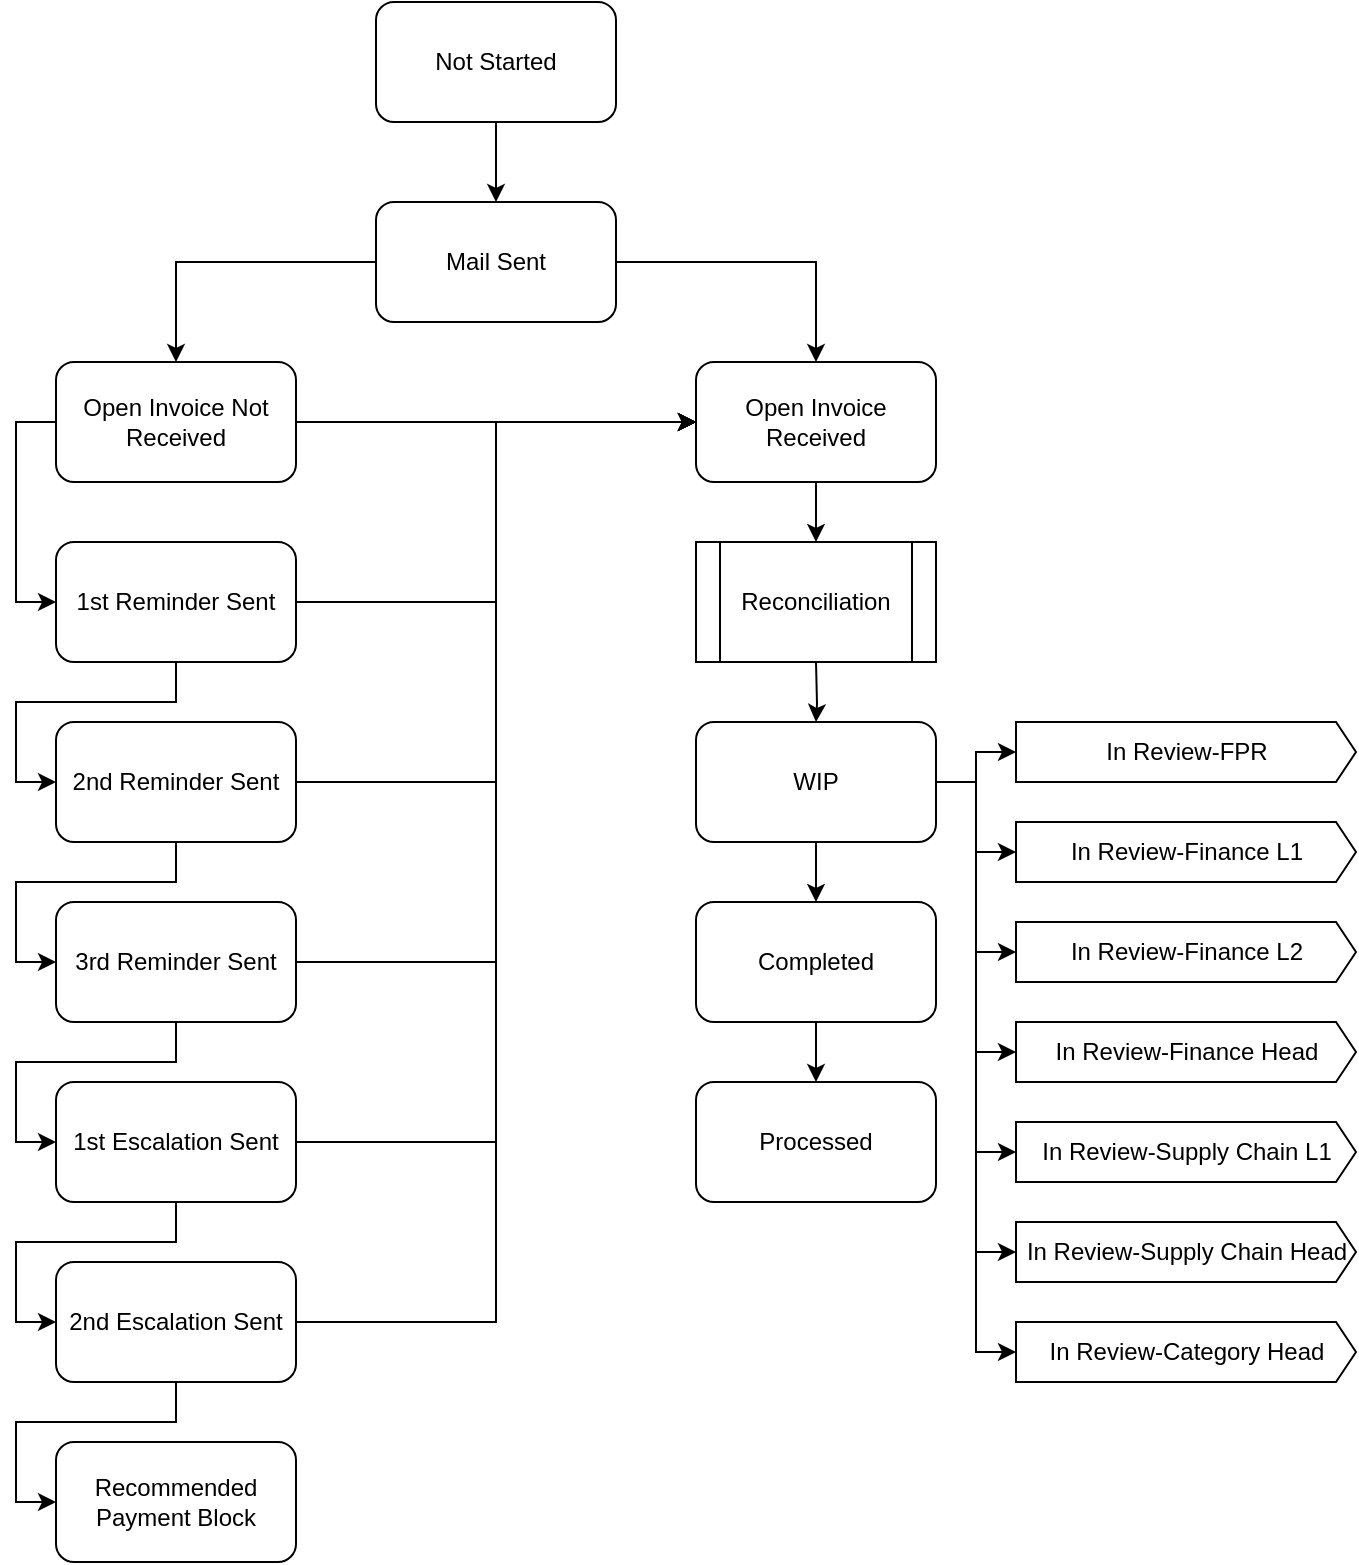 <mxfile version="14.6.9" type="github">
  <diagram id="nNFt0y7htix982Yc6Lpe" name="Page-1">
    <mxGraphModel dx="868" dy="482" grid="1" gridSize="10" guides="1" tooltips="1" connect="1" arrows="1" fold="1" page="1" pageScale="1" pageWidth="850" pageHeight="1100" math="0" shadow="0">
      <root>
        <mxCell id="0" />
        <mxCell id="1" parent="0" />
        <mxCell id="wsvINXIP7-sUZadh-uh_-39" style="edgeStyle=orthogonalEdgeStyle;rounded=0;orthogonalLoop=1;jettySize=auto;html=1;" edge="1" parent="1" source="wsvINXIP7-sUZadh-uh_-1" target="wsvINXIP7-sUZadh-uh_-2">
          <mxGeometry relative="1" as="geometry" />
        </mxCell>
        <mxCell id="wsvINXIP7-sUZadh-uh_-1" value="Not Started" style="rounded=1;whiteSpace=wrap;html=1;" vertex="1" parent="1">
          <mxGeometry x="360" y="20" width="120" height="60" as="geometry" />
        </mxCell>
        <mxCell id="wsvINXIP7-sUZadh-uh_-22" style="edgeStyle=orthogonalEdgeStyle;rounded=0;orthogonalLoop=1;jettySize=auto;html=1;entryX=0.5;entryY=0;entryDx=0;entryDy=0;" edge="1" parent="1" source="wsvINXIP7-sUZadh-uh_-2" target="wsvINXIP7-sUZadh-uh_-4">
          <mxGeometry relative="1" as="geometry" />
        </mxCell>
        <mxCell id="wsvINXIP7-sUZadh-uh_-23" style="edgeStyle=orthogonalEdgeStyle;rounded=0;orthogonalLoop=1;jettySize=auto;html=1;entryX=0.5;entryY=0;entryDx=0;entryDy=0;" edge="1" parent="1" source="wsvINXIP7-sUZadh-uh_-2" target="wsvINXIP7-sUZadh-uh_-3">
          <mxGeometry relative="1" as="geometry" />
        </mxCell>
        <mxCell id="wsvINXIP7-sUZadh-uh_-2" value="Mail Sent" style="rounded=1;whiteSpace=wrap;html=1;" vertex="1" parent="1">
          <mxGeometry x="360" y="120" width="120" height="60" as="geometry" />
        </mxCell>
        <mxCell id="wsvINXIP7-sUZadh-uh_-33" style="edgeStyle=orthogonalEdgeStyle;rounded=0;orthogonalLoop=1;jettySize=auto;html=1;" edge="1" parent="1" source="wsvINXIP7-sUZadh-uh_-3">
          <mxGeometry relative="1" as="geometry">
            <mxPoint x="580" y="290" as="targetPoint" />
          </mxGeometry>
        </mxCell>
        <mxCell id="wsvINXIP7-sUZadh-uh_-3" value="Open Invoice Received" style="rounded=1;whiteSpace=wrap;html=1;" vertex="1" parent="1">
          <mxGeometry x="520" y="200" width="120" height="60" as="geometry" />
        </mxCell>
        <mxCell id="wsvINXIP7-sUZadh-uh_-17" style="edgeStyle=orthogonalEdgeStyle;rounded=0;orthogonalLoop=1;jettySize=auto;html=1;entryX=0;entryY=0.5;entryDx=0;entryDy=0;" edge="1" parent="1" source="wsvINXIP7-sUZadh-uh_-4" target="wsvINXIP7-sUZadh-uh_-8">
          <mxGeometry relative="1" as="geometry">
            <Array as="points">
              <mxPoint x="180" y="230" />
              <mxPoint x="180" y="320" />
            </Array>
          </mxGeometry>
        </mxCell>
        <mxCell id="wsvINXIP7-sUZadh-uh_-24" style="edgeStyle=orthogonalEdgeStyle;rounded=0;orthogonalLoop=1;jettySize=auto;html=1;entryX=0;entryY=0.5;entryDx=0;entryDy=0;" edge="1" parent="1" source="wsvINXIP7-sUZadh-uh_-4" target="wsvINXIP7-sUZadh-uh_-3">
          <mxGeometry relative="1" as="geometry" />
        </mxCell>
        <mxCell id="wsvINXIP7-sUZadh-uh_-4" value="Open Invoice Not Received" style="rounded=1;whiteSpace=wrap;html=1;" vertex="1" parent="1">
          <mxGeometry x="200" y="200" width="120" height="60" as="geometry" />
        </mxCell>
        <mxCell id="wsvINXIP7-sUZadh-uh_-34" style="edgeStyle=orthogonalEdgeStyle;rounded=0;orthogonalLoop=1;jettySize=auto;html=1;" edge="1" parent="1" target="wsvINXIP7-sUZadh-uh_-6">
          <mxGeometry relative="1" as="geometry">
            <mxPoint x="580" y="350" as="sourcePoint" />
          </mxGeometry>
        </mxCell>
        <mxCell id="wsvINXIP7-sUZadh-uh_-35" style="edgeStyle=orthogonalEdgeStyle;rounded=0;orthogonalLoop=1;jettySize=auto;html=1;" edge="1" parent="1" source="wsvINXIP7-sUZadh-uh_-6" target="wsvINXIP7-sUZadh-uh_-10">
          <mxGeometry relative="1" as="geometry" />
        </mxCell>
        <mxCell id="wsvINXIP7-sUZadh-uh_-51" style="edgeStyle=orthogonalEdgeStyle;rounded=0;orthogonalLoop=1;jettySize=auto;html=1;entryX=0;entryY=0.5;entryDx=0;entryDy=0;entryPerimeter=0;" edge="1" parent="1" source="wsvINXIP7-sUZadh-uh_-6" target="wsvINXIP7-sUZadh-uh_-44">
          <mxGeometry relative="1" as="geometry" />
        </mxCell>
        <mxCell id="wsvINXIP7-sUZadh-uh_-52" value="" style="edgeStyle=orthogonalEdgeStyle;rounded=0;orthogonalLoop=1;jettySize=auto;html=1;" edge="1" parent="1" source="wsvINXIP7-sUZadh-uh_-6" target="wsvINXIP7-sUZadh-uh_-45">
          <mxGeometry relative="1" as="geometry" />
        </mxCell>
        <mxCell id="wsvINXIP7-sUZadh-uh_-53" style="edgeStyle=orthogonalEdgeStyle;rounded=0;orthogonalLoop=1;jettySize=auto;html=1;entryX=0;entryY=0.5;entryDx=0;entryDy=0;entryPerimeter=0;" edge="1" parent="1" source="wsvINXIP7-sUZadh-uh_-6" target="wsvINXIP7-sUZadh-uh_-46">
          <mxGeometry relative="1" as="geometry" />
        </mxCell>
        <mxCell id="wsvINXIP7-sUZadh-uh_-54" style="edgeStyle=orthogonalEdgeStyle;rounded=0;orthogonalLoop=1;jettySize=auto;html=1;entryX=0;entryY=0.5;entryDx=0;entryDy=0;entryPerimeter=0;" edge="1" parent="1" source="wsvINXIP7-sUZadh-uh_-6" target="wsvINXIP7-sUZadh-uh_-47">
          <mxGeometry relative="1" as="geometry" />
        </mxCell>
        <mxCell id="wsvINXIP7-sUZadh-uh_-55" style="edgeStyle=orthogonalEdgeStyle;rounded=0;orthogonalLoop=1;jettySize=auto;html=1;entryX=0;entryY=0.5;entryDx=0;entryDy=0;entryPerimeter=0;" edge="1" parent="1" source="wsvINXIP7-sUZadh-uh_-6" target="wsvINXIP7-sUZadh-uh_-48">
          <mxGeometry relative="1" as="geometry" />
        </mxCell>
        <mxCell id="wsvINXIP7-sUZadh-uh_-56" style="edgeStyle=orthogonalEdgeStyle;rounded=0;orthogonalLoop=1;jettySize=auto;html=1;entryX=0;entryY=0.5;entryDx=0;entryDy=0;entryPerimeter=0;" edge="1" parent="1" source="wsvINXIP7-sUZadh-uh_-6" target="wsvINXIP7-sUZadh-uh_-49">
          <mxGeometry relative="1" as="geometry" />
        </mxCell>
        <mxCell id="wsvINXIP7-sUZadh-uh_-57" style="edgeStyle=orthogonalEdgeStyle;rounded=0;orthogonalLoop=1;jettySize=auto;html=1;entryX=0;entryY=0.5;entryDx=0;entryDy=0;entryPerimeter=0;" edge="1" parent="1" source="wsvINXIP7-sUZadh-uh_-6" target="wsvINXIP7-sUZadh-uh_-50">
          <mxGeometry relative="1" as="geometry" />
        </mxCell>
        <mxCell id="wsvINXIP7-sUZadh-uh_-6" value="WIP" style="rounded=1;whiteSpace=wrap;html=1;" vertex="1" parent="1">
          <mxGeometry x="520" y="380" width="120" height="60" as="geometry" />
        </mxCell>
        <mxCell id="wsvINXIP7-sUZadh-uh_-19" style="edgeStyle=orthogonalEdgeStyle;rounded=0;orthogonalLoop=1;jettySize=auto;html=1;entryX=0;entryY=0.5;entryDx=0;entryDy=0;" edge="1" parent="1" source="wsvINXIP7-sUZadh-uh_-7" target="wsvINXIP7-sUZadh-uh_-9">
          <mxGeometry relative="1" as="geometry" />
        </mxCell>
        <mxCell id="wsvINXIP7-sUZadh-uh_-26" style="edgeStyle=orthogonalEdgeStyle;rounded=0;orthogonalLoop=1;jettySize=auto;html=1;entryX=0;entryY=0.5;entryDx=0;entryDy=0;" edge="1" parent="1" source="wsvINXIP7-sUZadh-uh_-7" target="wsvINXIP7-sUZadh-uh_-3">
          <mxGeometry relative="1" as="geometry" />
        </mxCell>
        <mxCell id="wsvINXIP7-sUZadh-uh_-7" value="2nd Reminder Sent" style="rounded=1;whiteSpace=wrap;html=1;" vertex="1" parent="1">
          <mxGeometry x="200" y="380" width="120" height="60" as="geometry" />
        </mxCell>
        <mxCell id="wsvINXIP7-sUZadh-uh_-18" style="edgeStyle=orthogonalEdgeStyle;rounded=0;orthogonalLoop=1;jettySize=auto;html=1;entryX=0;entryY=0.5;entryDx=0;entryDy=0;" edge="1" parent="1" source="wsvINXIP7-sUZadh-uh_-8" target="wsvINXIP7-sUZadh-uh_-7">
          <mxGeometry relative="1" as="geometry" />
        </mxCell>
        <mxCell id="wsvINXIP7-sUZadh-uh_-25" style="edgeStyle=orthogonalEdgeStyle;rounded=0;orthogonalLoop=1;jettySize=auto;html=1;entryX=0;entryY=0.5;entryDx=0;entryDy=0;" edge="1" parent="1" source="wsvINXIP7-sUZadh-uh_-8" target="wsvINXIP7-sUZadh-uh_-3">
          <mxGeometry relative="1" as="geometry" />
        </mxCell>
        <mxCell id="wsvINXIP7-sUZadh-uh_-8" value="1st Reminder Sent" style="rounded=1;whiteSpace=wrap;html=1;" vertex="1" parent="1">
          <mxGeometry x="200" y="290" width="120" height="60" as="geometry" />
        </mxCell>
        <mxCell id="wsvINXIP7-sUZadh-uh_-20" style="edgeStyle=orthogonalEdgeStyle;rounded=0;orthogonalLoop=1;jettySize=auto;html=1;entryX=0;entryY=0.5;entryDx=0;entryDy=0;" edge="1" parent="1" source="wsvINXIP7-sUZadh-uh_-9" target="wsvINXIP7-sUZadh-uh_-11">
          <mxGeometry relative="1" as="geometry" />
        </mxCell>
        <mxCell id="wsvINXIP7-sUZadh-uh_-27" style="edgeStyle=orthogonalEdgeStyle;rounded=0;orthogonalLoop=1;jettySize=auto;html=1;entryX=0;entryY=0.5;entryDx=0;entryDy=0;" edge="1" parent="1" source="wsvINXIP7-sUZadh-uh_-9" target="wsvINXIP7-sUZadh-uh_-3">
          <mxGeometry relative="1" as="geometry" />
        </mxCell>
        <mxCell id="wsvINXIP7-sUZadh-uh_-9" value="3rd Reminder Sent" style="rounded=1;whiteSpace=wrap;html=1;" vertex="1" parent="1">
          <mxGeometry x="200" y="470" width="120" height="60" as="geometry" />
        </mxCell>
        <mxCell id="wsvINXIP7-sUZadh-uh_-36" style="edgeStyle=orthogonalEdgeStyle;rounded=0;orthogonalLoop=1;jettySize=auto;html=1;entryX=0.5;entryY=0;entryDx=0;entryDy=0;" edge="1" parent="1" source="wsvINXIP7-sUZadh-uh_-10" target="wsvINXIP7-sUZadh-uh_-13">
          <mxGeometry relative="1" as="geometry" />
        </mxCell>
        <mxCell id="wsvINXIP7-sUZadh-uh_-10" value="Completed" style="rounded=1;whiteSpace=wrap;html=1;" vertex="1" parent="1">
          <mxGeometry x="520" y="470" width="120" height="60" as="geometry" />
        </mxCell>
        <mxCell id="wsvINXIP7-sUZadh-uh_-21" style="edgeStyle=orthogonalEdgeStyle;rounded=0;orthogonalLoop=1;jettySize=auto;html=1;entryX=0;entryY=0.5;entryDx=0;entryDy=0;" edge="1" parent="1" source="wsvINXIP7-sUZadh-uh_-11" target="wsvINXIP7-sUZadh-uh_-12">
          <mxGeometry relative="1" as="geometry" />
        </mxCell>
        <mxCell id="wsvINXIP7-sUZadh-uh_-28" style="edgeStyle=orthogonalEdgeStyle;rounded=0;orthogonalLoop=1;jettySize=auto;html=1;entryX=0;entryY=0.5;entryDx=0;entryDy=0;" edge="1" parent="1" source="wsvINXIP7-sUZadh-uh_-11" target="wsvINXIP7-sUZadh-uh_-3">
          <mxGeometry relative="1" as="geometry" />
        </mxCell>
        <mxCell id="wsvINXIP7-sUZadh-uh_-11" value="1st Escalation Sent" style="rounded=1;whiteSpace=wrap;html=1;" vertex="1" parent="1">
          <mxGeometry x="200" y="560" width="120" height="60" as="geometry" />
        </mxCell>
        <mxCell id="wsvINXIP7-sUZadh-uh_-29" style="edgeStyle=orthogonalEdgeStyle;rounded=0;orthogonalLoop=1;jettySize=auto;html=1;entryX=0;entryY=0.5;entryDx=0;entryDy=0;" edge="1" parent="1" source="wsvINXIP7-sUZadh-uh_-12" target="wsvINXIP7-sUZadh-uh_-3">
          <mxGeometry relative="1" as="geometry" />
        </mxCell>
        <mxCell id="wsvINXIP7-sUZadh-uh_-31" style="edgeStyle=orthogonalEdgeStyle;rounded=0;orthogonalLoop=1;jettySize=auto;html=1;entryX=0;entryY=0.5;entryDx=0;entryDy=0;" edge="1" parent="1" source="wsvINXIP7-sUZadh-uh_-12" target="wsvINXIP7-sUZadh-uh_-30">
          <mxGeometry relative="1" as="geometry" />
        </mxCell>
        <mxCell id="wsvINXIP7-sUZadh-uh_-12" value="2nd Escalation Sent" style="rounded=1;whiteSpace=wrap;html=1;" vertex="1" parent="1">
          <mxGeometry x="200" y="650" width="120" height="60" as="geometry" />
        </mxCell>
        <mxCell id="wsvINXIP7-sUZadh-uh_-13" value="Processed" style="rounded=1;whiteSpace=wrap;html=1;" vertex="1" parent="1">
          <mxGeometry x="520" y="560" width="120" height="60" as="geometry" />
        </mxCell>
        <mxCell id="wsvINXIP7-sUZadh-uh_-30" value="Recommended Payment Block" style="rounded=1;whiteSpace=wrap;html=1;" vertex="1" parent="1">
          <mxGeometry x="200" y="740" width="120" height="60" as="geometry" />
        </mxCell>
        <mxCell id="wsvINXIP7-sUZadh-uh_-38" value="Reconciliation" style="shape=process;whiteSpace=wrap;html=1;backgroundOutline=1;" vertex="1" parent="1">
          <mxGeometry x="520" y="290" width="120" height="60" as="geometry" />
        </mxCell>
        <mxCell id="wsvINXIP7-sUZadh-uh_-44" value="In Review-FPR" style="html=1;shadow=0;dashed=0;align=center;verticalAlign=middle;shape=mxgraph.arrows2.arrow;dy=0;dx=10;notch=0;" vertex="1" parent="1">
          <mxGeometry x="680" y="380" width="170" height="30" as="geometry" />
        </mxCell>
        <mxCell id="wsvINXIP7-sUZadh-uh_-45" value="In Review-Finance L1" style="html=1;shadow=0;dashed=0;align=center;verticalAlign=middle;shape=mxgraph.arrows2.arrow;dy=0;dx=10;notch=0;" vertex="1" parent="1">
          <mxGeometry x="680" y="430" width="170" height="30" as="geometry" />
        </mxCell>
        <mxCell id="wsvINXIP7-sUZadh-uh_-46" value="In Review-Finance L2" style="html=1;shadow=0;dashed=0;align=center;verticalAlign=middle;shape=mxgraph.arrows2.arrow;dy=0;dx=10;notch=0;" vertex="1" parent="1">
          <mxGeometry x="680" y="480" width="170" height="30" as="geometry" />
        </mxCell>
        <mxCell id="wsvINXIP7-sUZadh-uh_-47" value="In Review-Finance Head" style="html=1;shadow=0;dashed=0;align=center;verticalAlign=middle;shape=mxgraph.arrows2.arrow;dy=0;dx=10;notch=0;" vertex="1" parent="1">
          <mxGeometry x="680" y="530" width="170" height="30" as="geometry" />
        </mxCell>
        <mxCell id="wsvINXIP7-sUZadh-uh_-48" value="In Review-Supply Chain L1" style="html=1;shadow=0;dashed=0;align=center;verticalAlign=middle;shape=mxgraph.arrows2.arrow;dy=0;dx=10;notch=0;" vertex="1" parent="1">
          <mxGeometry x="680" y="580" width="170" height="30" as="geometry" />
        </mxCell>
        <mxCell id="wsvINXIP7-sUZadh-uh_-49" value="In Review-Supply Chain Head" style="html=1;shadow=0;dashed=0;align=center;verticalAlign=middle;shape=mxgraph.arrows2.arrow;dy=0;dx=10;notch=0;" vertex="1" parent="1">
          <mxGeometry x="680" y="630" width="170" height="30" as="geometry" />
        </mxCell>
        <mxCell id="wsvINXIP7-sUZadh-uh_-50" value="In Review-Category Head" style="html=1;shadow=0;dashed=0;align=center;verticalAlign=middle;shape=mxgraph.arrows2.arrow;dy=0;dx=10;notch=0;" vertex="1" parent="1">
          <mxGeometry x="680" y="680" width="170" height="30" as="geometry" />
        </mxCell>
      </root>
    </mxGraphModel>
  </diagram>
</mxfile>
